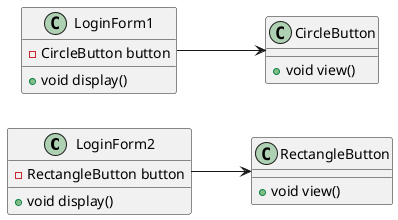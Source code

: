 @startuml 

left to right direction
skinparam DefaultFontName PingFangSC-Regular


class LoginForm2 {
    - RectangleButton button
    + void display()
}

class LoginForm1 {
    - CircleButton button
    + void display()
}

class CircleButton {
    + void view()
}

class RectangleButton { 
    + void view()
}

LoginForm1 -down-> CircleButton
LoginForm2 -down-> RectangleButton

@enduml